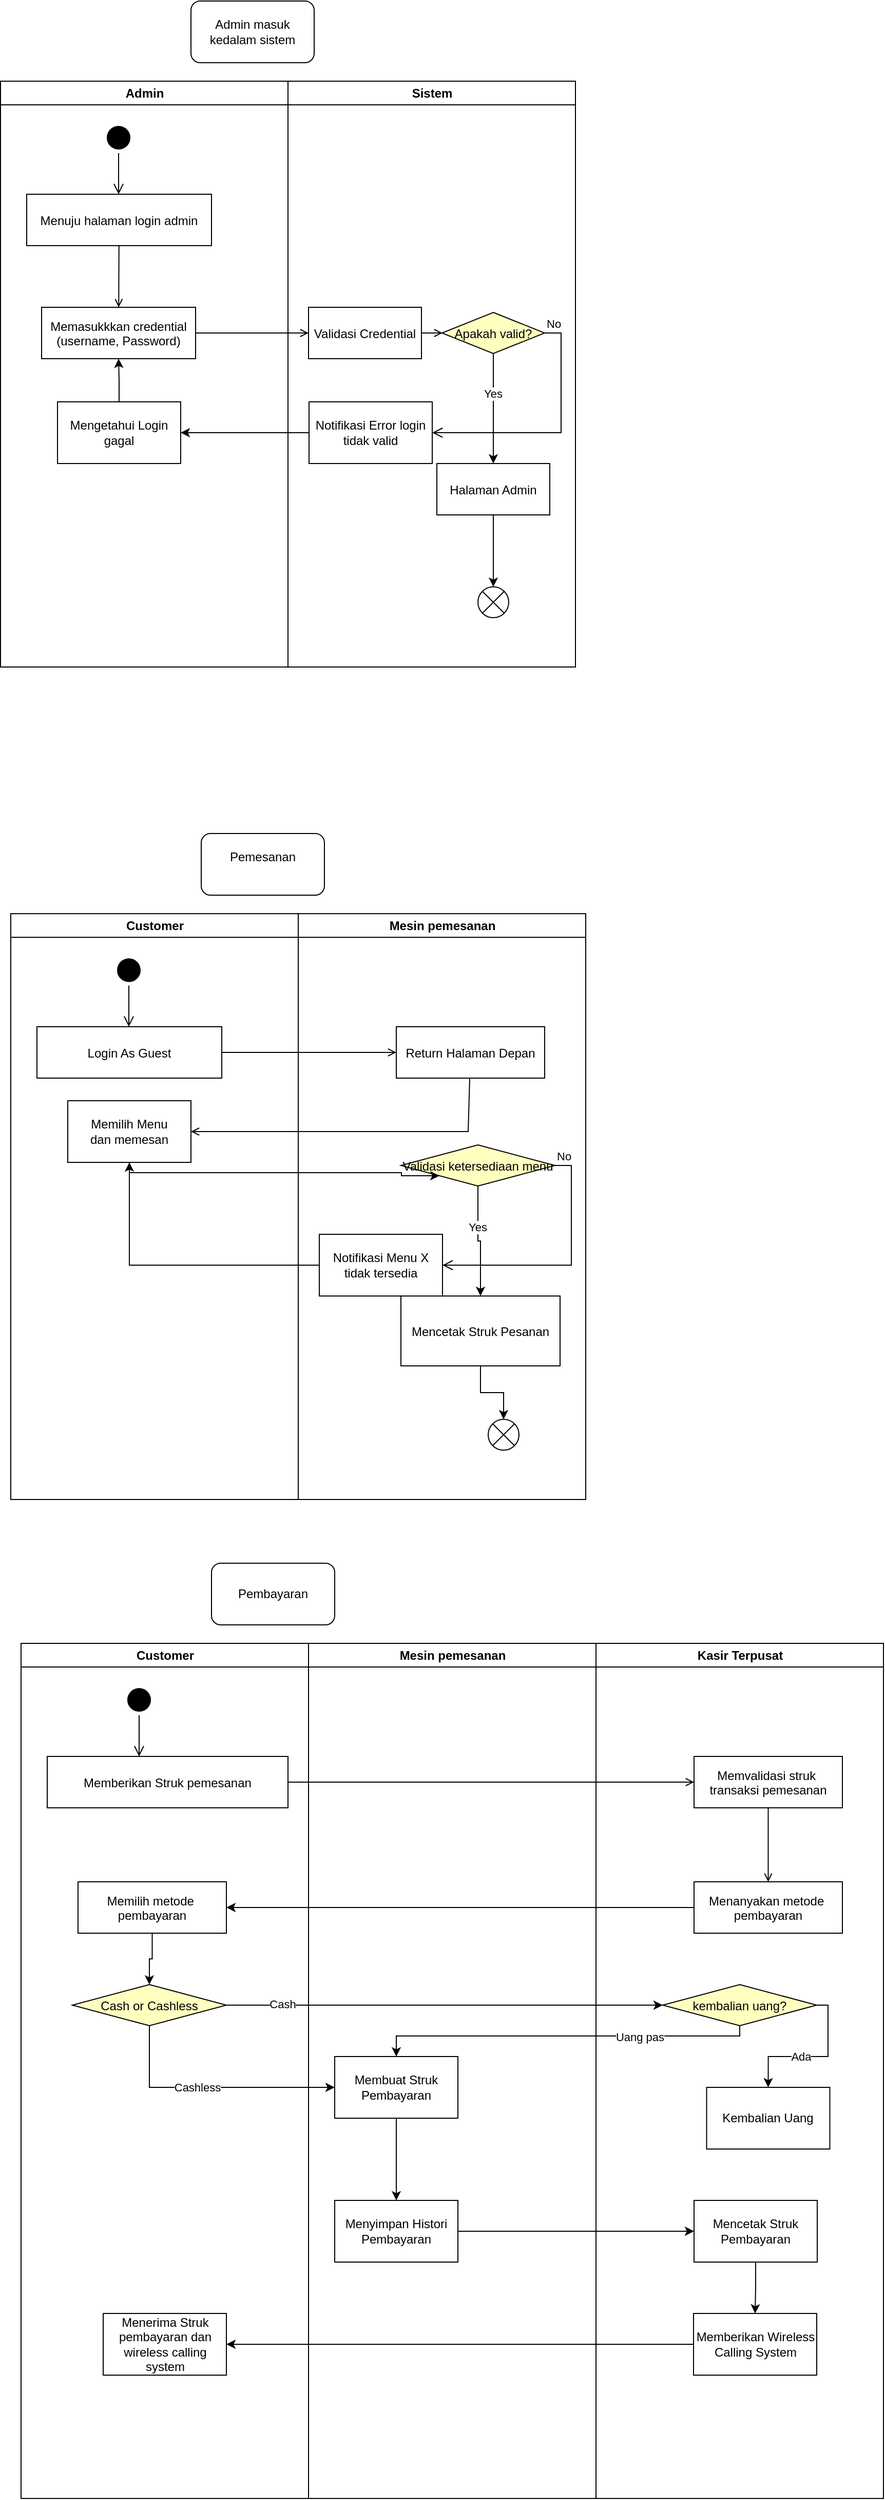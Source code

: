 <mxfile version="24.5.4" type="github">
  <diagram name="Page-1" id="e7e014a7-5840-1c2e-5031-d8a46d1fe8dd">
    <mxGraphModel dx="1083" dy="1140" grid="1" gridSize="10" guides="1" tooltips="1" connect="1" arrows="1" fold="1" page="1" pageScale="1" pageWidth="1169" pageHeight="826" background="none" math="0" shadow="0">
      <root>
        <mxCell id="0" />
        <mxCell id="1" parent="0" />
        <mxCell id="2" value="Admin" style="swimlane;whiteSpace=wrap" parent="1" vertex="1">
          <mxGeometry x="164.5" y="128" width="280" height="570" as="geometry" />
        </mxCell>
        <mxCell id="5" value="" style="ellipse;shape=startState;fillColor=#000000;strokeColor=#000000;" parent="2" vertex="1">
          <mxGeometry x="100" y="40" width="30" height="30" as="geometry" />
        </mxCell>
        <mxCell id="6" value="" style="edgeStyle=elbowEdgeStyle;elbow=horizontal;verticalAlign=bottom;endArrow=open;endSize=8;strokeColor=#000000;endFill=1;rounded=0" parent="2" source="5" target="7" edge="1">
          <mxGeometry x="100" y="40" as="geometry">
            <mxPoint x="115" y="110" as="targetPoint" />
          </mxGeometry>
        </mxCell>
        <mxCell id="7" value="Menuju halaman login admin" style="" parent="2" vertex="1">
          <mxGeometry x="25.5" y="110" width="180" height="50" as="geometry" />
        </mxCell>
        <mxCell id="8" value="Memasukkkan credential&#xa;(username, Password)" style="" parent="2" vertex="1">
          <mxGeometry x="40" y="220" width="150" height="50" as="geometry" />
        </mxCell>
        <mxCell id="9" value="" style="endArrow=open;strokeColor=#000000;endFill=1;rounded=0" parent="2" source="7" target="8" edge="1">
          <mxGeometry relative="1" as="geometry" />
        </mxCell>
        <mxCell id="61nnyF0SAe8KExcpdTgd-51" style="edgeStyle=orthogonalEdgeStyle;rounded=0;orthogonalLoop=1;jettySize=auto;html=1;" edge="1" parent="2" source="61nnyF0SAe8KExcpdTgd-46" target="8">
          <mxGeometry relative="1" as="geometry" />
        </mxCell>
        <mxCell id="61nnyF0SAe8KExcpdTgd-46" value="Mengetahui Login gagal" style="rounded=0;whiteSpace=wrap;html=1;" vertex="1" parent="2">
          <mxGeometry x="55.5" y="312" width="120" height="60" as="geometry" />
        </mxCell>
        <mxCell id="3" value="Sistem" style="swimlane;whiteSpace=wrap" parent="1" vertex="1">
          <mxGeometry x="444.5" y="128" width="280" height="570" as="geometry" />
        </mxCell>
        <mxCell id="16" value="Validasi Credential" style="" parent="3" vertex="1">
          <mxGeometry x="20" y="220" width="110" height="50" as="geometry" />
        </mxCell>
        <mxCell id="61nnyF0SAe8KExcpdTgd-53" style="edgeStyle=orthogonalEdgeStyle;rounded=0;orthogonalLoop=1;jettySize=auto;html=1;entryX=0.5;entryY=0;entryDx=0;entryDy=0;" edge="1" parent="3" source="18" target="61nnyF0SAe8KExcpdTgd-52">
          <mxGeometry relative="1" as="geometry" />
        </mxCell>
        <mxCell id="18" value="Halaman Admin" style="" parent="3" vertex="1">
          <mxGeometry x="145" y="372" width="110" height="50" as="geometry" />
        </mxCell>
        <mxCell id="61nnyF0SAe8KExcpdTgd-49" style="edgeStyle=orthogonalEdgeStyle;rounded=0;orthogonalLoop=1;jettySize=auto;html=1;" edge="1" parent="3" source="21" target="18">
          <mxGeometry relative="1" as="geometry" />
        </mxCell>
        <mxCell id="61nnyF0SAe8KExcpdTgd-50" value="Yes" style="edgeLabel;html=1;align=center;verticalAlign=middle;resizable=0;points=[];" vertex="1" connectable="0" parent="61nnyF0SAe8KExcpdTgd-49">
          <mxGeometry x="-0.274" y="-1" relative="1" as="geometry">
            <mxPoint as="offset" />
          </mxGeometry>
        </mxCell>
        <mxCell id="21" value="Apakah valid?" style="rhombus;fillColor=#ffffc0;strokeColor=#000000;" parent="3" vertex="1">
          <mxGeometry x="150" y="225" width="100" height="40" as="geometry" />
        </mxCell>
        <mxCell id="24" value="" style="endArrow=open;strokeColor=#000000;endFill=1;rounded=0" parent="3" source="16" edge="1">
          <mxGeometry relative="1" as="geometry">
            <mxPoint x="150.5" y="245" as="targetPoint" />
          </mxGeometry>
        </mxCell>
        <mxCell id="22" value="No" style="edgeStyle=elbowEdgeStyle;elbow=horizontal;align=left;verticalAlign=bottom;endArrow=open;endSize=8;strokeColor=#000000;exitX=1;exitY=0.5;endFill=1;rounded=0;exitDx=0;exitDy=0;entryX=1;entryY=0.5;entryDx=0;entryDy=0;" parent="3" source="21" target="61nnyF0SAe8KExcpdTgd-45" edge="1">
          <mxGeometry x="-1" relative="1" as="geometry">
            <mxPoint x="107" y="358.5" as="targetPoint" />
            <Array as="points">
              <mxPoint x="266" y="227" />
            </Array>
            <mxPoint x="250" y="260" as="sourcePoint" />
          </mxGeometry>
        </mxCell>
        <mxCell id="61nnyF0SAe8KExcpdTgd-45" value="Notifikasi Error login tidak valid" style="rounded=0;whiteSpace=wrap;html=1;" vertex="1" parent="3">
          <mxGeometry x="20.5" y="312" width="120" height="60" as="geometry" />
        </mxCell>
        <mxCell id="61nnyF0SAe8KExcpdTgd-52" value="" style="shape=sumEllipse;perimeter=ellipsePerimeter;html=1;backgroundOutline=1;" vertex="1" parent="3">
          <mxGeometry x="185" y="492" width="30" height="30" as="geometry" />
        </mxCell>
        <mxCell id="61nnyF0SAe8KExcpdTgd-41" value="Admin masuk kedalam sistem" style="rounded=1;whiteSpace=wrap;html=1;" vertex="1" parent="1">
          <mxGeometry x="350" y="50" width="120" height="60" as="geometry" />
        </mxCell>
        <mxCell id="11" value="" style="endArrow=open;strokeColor=#000000;endFill=1;rounded=0;exitX=1;exitY=0.5;exitDx=0;exitDy=0;entryX=0;entryY=0.5;entryDx=0;entryDy=0;" parent="1" source="8" target="16" edge="1">
          <mxGeometry relative="1" as="geometry">
            <mxPoint x="420" y="420" as="targetPoint" />
            <Array as="points">
              <mxPoint x="420" y="373" />
            </Array>
          </mxGeometry>
        </mxCell>
        <mxCell id="61nnyF0SAe8KExcpdTgd-47" style="edgeStyle=orthogonalEdgeStyle;rounded=0;orthogonalLoop=1;jettySize=auto;html=1;entryX=1;entryY=0.5;entryDx=0;entryDy=0;" edge="1" parent="1" source="61nnyF0SAe8KExcpdTgd-45" target="61nnyF0SAe8KExcpdTgd-46">
          <mxGeometry relative="1" as="geometry" />
        </mxCell>
        <mxCell id="61nnyF0SAe8KExcpdTgd-76" value="Customer" style="swimlane;whiteSpace=wrap" vertex="1" parent="1">
          <mxGeometry x="174.5" y="938" width="280" height="570" as="geometry" />
        </mxCell>
        <mxCell id="61nnyF0SAe8KExcpdTgd-77" value="" style="ellipse;shape=startState;fillColor=#000000;strokeColor=#000000;" vertex="1" parent="61nnyF0SAe8KExcpdTgd-76">
          <mxGeometry x="100" y="40" width="30" height="30" as="geometry" />
        </mxCell>
        <mxCell id="61nnyF0SAe8KExcpdTgd-78" value="" style="edgeStyle=elbowEdgeStyle;elbow=horizontal;verticalAlign=bottom;endArrow=open;endSize=8;strokeColor=#000000;endFill=1;rounded=0" edge="1" parent="61nnyF0SAe8KExcpdTgd-76" source="61nnyF0SAe8KExcpdTgd-77" target="61nnyF0SAe8KExcpdTgd-79">
          <mxGeometry x="100" y="40" as="geometry">
            <mxPoint x="115" y="110" as="targetPoint" />
          </mxGeometry>
        </mxCell>
        <mxCell id="61nnyF0SAe8KExcpdTgd-79" value="Login As Guest" style="" vertex="1" parent="61nnyF0SAe8KExcpdTgd-76">
          <mxGeometry x="25.5" y="110" width="180" height="50" as="geometry" />
        </mxCell>
        <mxCell id="61nnyF0SAe8KExcpdTgd-99" value="Memilih Menu&lt;div&gt;dan memesan&lt;/div&gt;" style="rounded=0;whiteSpace=wrap;html=1;" vertex="1" parent="61nnyF0SAe8KExcpdTgd-76">
          <mxGeometry x="55.5" y="182" width="120" height="60" as="geometry" />
        </mxCell>
        <mxCell id="61nnyF0SAe8KExcpdTgd-84" value="Mesin pemesanan" style="swimlane;whiteSpace=wrap" vertex="1" parent="1">
          <mxGeometry x="454.5" y="938" width="280" height="570" as="geometry" />
        </mxCell>
        <mxCell id="61nnyF0SAe8KExcpdTgd-85" value="Return Halaman Depan" style="" vertex="1" parent="61nnyF0SAe8KExcpdTgd-84">
          <mxGeometry x="95.5" y="110" width="144.5" height="50" as="geometry" />
        </mxCell>
        <mxCell id="61nnyF0SAe8KExcpdTgd-86" style="edgeStyle=orthogonalEdgeStyle;rounded=0;orthogonalLoop=1;jettySize=auto;html=1;entryX=0.5;entryY=0;entryDx=0;entryDy=0;" edge="1" parent="61nnyF0SAe8KExcpdTgd-84" source="61nnyF0SAe8KExcpdTgd-87" target="61nnyF0SAe8KExcpdTgd-94">
          <mxGeometry relative="1" as="geometry" />
        </mxCell>
        <mxCell id="61nnyF0SAe8KExcpdTgd-87" value="Mencetak Struk Pesanan" style="" vertex="1" parent="61nnyF0SAe8KExcpdTgd-84">
          <mxGeometry x="100" y="372" width="155" height="68" as="geometry" />
        </mxCell>
        <mxCell id="61nnyF0SAe8KExcpdTgd-88" style="edgeStyle=orthogonalEdgeStyle;rounded=0;orthogonalLoop=1;jettySize=auto;html=1;" edge="1" parent="61nnyF0SAe8KExcpdTgd-84" source="61nnyF0SAe8KExcpdTgd-90" target="61nnyF0SAe8KExcpdTgd-87">
          <mxGeometry relative="1" as="geometry" />
        </mxCell>
        <mxCell id="61nnyF0SAe8KExcpdTgd-89" value="Yes" style="edgeLabel;html=1;align=center;verticalAlign=middle;resizable=0;points=[];" vertex="1" connectable="0" parent="61nnyF0SAe8KExcpdTgd-88">
          <mxGeometry x="-0.274" y="-1" relative="1" as="geometry">
            <mxPoint as="offset" />
          </mxGeometry>
        </mxCell>
        <mxCell id="61nnyF0SAe8KExcpdTgd-90" value="Validasi ketersediaan menu" style="rhombus;fillColor=#ffffc0;strokeColor=#000000;" vertex="1" parent="61nnyF0SAe8KExcpdTgd-84">
          <mxGeometry x="100" y="225" width="150" height="40" as="geometry" />
        </mxCell>
        <mxCell id="61nnyF0SAe8KExcpdTgd-91" value="" style="endArrow=open;strokeColor=#000000;endFill=1;rounded=0" edge="1" parent="61nnyF0SAe8KExcpdTgd-84" source="61nnyF0SAe8KExcpdTgd-85">
          <mxGeometry relative="1" as="geometry">
            <mxPoint x="-104.5" y="212" as="targetPoint" />
            <Array as="points">
              <mxPoint x="165.5" y="212" />
            </Array>
          </mxGeometry>
        </mxCell>
        <mxCell id="61nnyF0SAe8KExcpdTgd-92" value="No" style="edgeStyle=elbowEdgeStyle;elbow=horizontal;align=left;verticalAlign=bottom;endArrow=open;endSize=8;strokeColor=#000000;exitX=1;exitY=0.5;endFill=1;rounded=0;exitDx=0;exitDy=0;entryX=1;entryY=0.5;entryDx=0;entryDy=0;" edge="1" parent="61nnyF0SAe8KExcpdTgd-84" source="61nnyF0SAe8KExcpdTgd-90" target="61nnyF0SAe8KExcpdTgd-93">
          <mxGeometry x="-1" relative="1" as="geometry">
            <mxPoint x="107" y="358.5" as="targetPoint" />
            <Array as="points">
              <mxPoint x="266" y="227" />
            </Array>
            <mxPoint x="250" y="260" as="sourcePoint" />
          </mxGeometry>
        </mxCell>
        <mxCell id="61nnyF0SAe8KExcpdTgd-93" value="Notifikasi Menu X tidak tersedia" style="rounded=0;whiteSpace=wrap;html=1;" vertex="1" parent="61nnyF0SAe8KExcpdTgd-84">
          <mxGeometry x="20.5" y="312" width="120" height="60" as="geometry" />
        </mxCell>
        <mxCell id="61nnyF0SAe8KExcpdTgd-94" value="" style="shape=sumEllipse;perimeter=ellipsePerimeter;html=1;backgroundOutline=1;" vertex="1" parent="61nnyF0SAe8KExcpdTgd-84">
          <mxGeometry x="185" y="492" width="30" height="30" as="geometry" />
        </mxCell>
        <mxCell id="61nnyF0SAe8KExcpdTgd-95" value="Pemesanan&lt;div&gt;&lt;br&gt;&lt;/div&gt;" style="rounded=1;whiteSpace=wrap;html=1;" vertex="1" parent="1">
          <mxGeometry x="360" y="860" width="120" height="60" as="geometry" />
        </mxCell>
        <mxCell id="61nnyF0SAe8KExcpdTgd-97" style="edgeStyle=orthogonalEdgeStyle;rounded=0;orthogonalLoop=1;jettySize=auto;html=1;entryX=0.5;entryY=1;entryDx=0;entryDy=0;" edge="1" parent="1" source="61nnyF0SAe8KExcpdTgd-93" target="61nnyF0SAe8KExcpdTgd-99">
          <mxGeometry relative="1" as="geometry">
            <mxPoint x="350" y="1280" as="targetPoint" />
          </mxGeometry>
        </mxCell>
        <mxCell id="61nnyF0SAe8KExcpdTgd-81" value="" style="endArrow=open;strokeColor=#000000;endFill=1;rounded=0;exitX=1;exitY=0.5;exitDx=0;exitDy=0;entryX=0;entryY=0.5;entryDx=0;entryDy=0;" edge="1" parent="1" source="61nnyF0SAe8KExcpdTgd-79" target="61nnyF0SAe8KExcpdTgd-85">
          <mxGeometry relative="1" as="geometry">
            <mxPoint x="289.614" y="1158" as="targetPoint" />
          </mxGeometry>
        </mxCell>
        <mxCell id="61nnyF0SAe8KExcpdTgd-100" style="edgeStyle=orthogonalEdgeStyle;rounded=0;orthogonalLoop=1;jettySize=auto;html=1;entryX=0;entryY=1;entryDx=0;entryDy=0;" edge="1" parent="1" source="61nnyF0SAe8KExcpdTgd-99" target="61nnyF0SAe8KExcpdTgd-90">
          <mxGeometry relative="1" as="geometry">
            <Array as="points">
              <mxPoint x="290" y="1190" />
              <mxPoint x="555" y="1190" />
              <mxPoint x="555" y="1193" />
            </Array>
          </mxGeometry>
        </mxCell>
        <mxCell id="61nnyF0SAe8KExcpdTgd-101" value="Customer" style="swimlane;whiteSpace=wrap" vertex="1" parent="1">
          <mxGeometry x="184.5" y="1648" width="280" height="832" as="geometry" />
        </mxCell>
        <mxCell id="61nnyF0SAe8KExcpdTgd-102" value="" style="ellipse;shape=startState;fillColor=#000000;strokeColor=#000000;" vertex="1" parent="61nnyF0SAe8KExcpdTgd-101">
          <mxGeometry x="100" y="40" width="30" height="30" as="geometry" />
        </mxCell>
        <mxCell id="61nnyF0SAe8KExcpdTgd-103" value="" style="edgeStyle=elbowEdgeStyle;elbow=horizontal;verticalAlign=bottom;endArrow=open;endSize=8;strokeColor=#000000;endFill=1;rounded=0" edge="1" parent="61nnyF0SAe8KExcpdTgd-101" source="61nnyF0SAe8KExcpdTgd-102" target="61nnyF0SAe8KExcpdTgd-104">
          <mxGeometry x="100" y="40" as="geometry">
            <mxPoint x="115" y="110" as="targetPoint" />
          </mxGeometry>
        </mxCell>
        <mxCell id="61nnyF0SAe8KExcpdTgd-104" value="Memberikan Struk pemesanan" style="" vertex="1" parent="61nnyF0SAe8KExcpdTgd-101">
          <mxGeometry x="25.5" y="110" width="234.5" height="50" as="geometry" />
        </mxCell>
        <mxCell id="61nnyF0SAe8KExcpdTgd-138" style="edgeStyle=orthogonalEdgeStyle;rounded=0;orthogonalLoop=1;jettySize=auto;html=1;" edge="1" parent="61nnyF0SAe8KExcpdTgd-101" source="61nnyF0SAe8KExcpdTgd-134" target="61nnyF0SAe8KExcpdTgd-137">
          <mxGeometry relative="1" as="geometry" />
        </mxCell>
        <mxCell id="61nnyF0SAe8KExcpdTgd-134" value="Memilih metode &#xa;pembayaran" style="" vertex="1" parent="61nnyF0SAe8KExcpdTgd-101">
          <mxGeometry x="55.5" y="232" width="144.5" height="50" as="geometry" />
        </mxCell>
        <mxCell id="61nnyF0SAe8KExcpdTgd-137" value="Cash or Cashless" style="rhombus;fillColor=#ffffc0;strokeColor=#000000;" vertex="1" parent="61nnyF0SAe8KExcpdTgd-101">
          <mxGeometry x="50" y="332" width="150" height="40" as="geometry" />
        </mxCell>
        <mxCell id="61nnyF0SAe8KExcpdTgd-159" value="Menerima Struk pembayaran dan wireless calling&lt;div&gt;system&lt;/div&gt;" style="rounded=0;whiteSpace=wrap;html=1;" vertex="1" parent="61nnyF0SAe8KExcpdTgd-101">
          <mxGeometry x="80" y="652" width="120" height="60" as="geometry" />
        </mxCell>
        <mxCell id="61nnyF0SAe8KExcpdTgd-106" value="Mesin pemesanan" style="swimlane;whiteSpace=wrap" vertex="1" parent="1">
          <mxGeometry x="464.5" y="1648" width="280" height="832" as="geometry" />
        </mxCell>
        <mxCell id="61nnyF0SAe8KExcpdTgd-152" style="edgeStyle=orthogonalEdgeStyle;rounded=0;orthogonalLoop=1;jettySize=auto;html=1;" edge="1" parent="61nnyF0SAe8KExcpdTgd-106" source="61nnyF0SAe8KExcpdTgd-144" target="61nnyF0SAe8KExcpdTgd-151">
          <mxGeometry relative="1" as="geometry" />
        </mxCell>
        <mxCell id="61nnyF0SAe8KExcpdTgd-144" value="Membuat Struk Pembayaran" style="rounded=0;whiteSpace=wrap;html=1;" vertex="1" parent="61nnyF0SAe8KExcpdTgd-106">
          <mxGeometry x="25.5" y="402" width="120" height="60" as="geometry" />
        </mxCell>
        <mxCell id="61nnyF0SAe8KExcpdTgd-151" value="Menyimpan Histori&lt;div&gt;Pembayaran&lt;/div&gt;" style="rounded=0;whiteSpace=wrap;html=1;" vertex="1" parent="61nnyF0SAe8KExcpdTgd-106">
          <mxGeometry x="25.5" y="542" width="120" height="60" as="geometry" />
        </mxCell>
        <mxCell id="61nnyF0SAe8KExcpdTgd-117" value="&lt;div&gt;Pembayaran&lt;/div&gt;" style="rounded=1;whiteSpace=wrap;html=1;" vertex="1" parent="1">
          <mxGeometry x="370" y="1570" width="120" height="60" as="geometry" />
        </mxCell>
        <mxCell id="61nnyF0SAe8KExcpdTgd-119" value="" style="endArrow=open;strokeColor=#000000;endFill=1;rounded=0;exitX=1;exitY=0.5;exitDx=0;exitDy=0;entryX=0;entryY=0.5;entryDx=0;entryDy=0;" edge="1" parent="1" source="61nnyF0SAe8KExcpdTgd-104" target="61nnyF0SAe8KExcpdTgd-122">
          <mxGeometry relative="1" as="geometry">
            <mxPoint x="575" y="1783" as="targetPoint" />
          </mxGeometry>
        </mxCell>
        <mxCell id="61nnyF0SAe8KExcpdTgd-121" value="Kasir Terpusat" style="swimlane;whiteSpace=wrap" vertex="1" parent="1">
          <mxGeometry x="744.5" y="1648" width="280" height="832" as="geometry" />
        </mxCell>
        <mxCell id="61nnyF0SAe8KExcpdTgd-122" value="Memvalidasi struk &#xa;transaksi pemesanan" style="" vertex="1" parent="61nnyF0SAe8KExcpdTgd-121">
          <mxGeometry x="95.5" y="110" width="144.5" height="50" as="geometry" />
        </mxCell>
        <mxCell id="61nnyF0SAe8KExcpdTgd-128" value="" style="endArrow=open;strokeColor=#000000;endFill=1;rounded=0;entryX=0.5;entryY=0;entryDx=0;entryDy=0;" edge="1" parent="61nnyF0SAe8KExcpdTgd-121" source="61nnyF0SAe8KExcpdTgd-122" target="61nnyF0SAe8KExcpdTgd-132">
          <mxGeometry relative="1" as="geometry">
            <mxPoint x="-104.5" y="212" as="targetPoint" />
            <Array as="points" />
          </mxGeometry>
        </mxCell>
        <mxCell id="61nnyF0SAe8KExcpdTgd-132" value="Menanyakan metode &#xa;pembayaran" style="" vertex="1" parent="61nnyF0SAe8KExcpdTgd-121">
          <mxGeometry x="95.5" y="232" width="144.5" height="50" as="geometry" />
        </mxCell>
        <mxCell id="61nnyF0SAe8KExcpdTgd-149" style="edgeStyle=orthogonalEdgeStyle;rounded=0;orthogonalLoop=1;jettySize=auto;html=1;entryX=0.5;entryY=0;entryDx=0;entryDy=0;" edge="1" parent="61nnyF0SAe8KExcpdTgd-121" source="61nnyF0SAe8KExcpdTgd-141" target="61nnyF0SAe8KExcpdTgd-147">
          <mxGeometry relative="1" as="geometry">
            <Array as="points">
              <mxPoint x="226" y="352" />
              <mxPoint x="226" y="402" />
              <mxPoint x="168" y="402" />
            </Array>
          </mxGeometry>
        </mxCell>
        <mxCell id="61nnyF0SAe8KExcpdTgd-150" value="Ada" style="edgeLabel;html=1;align=center;verticalAlign=middle;resizable=0;points=[];" vertex="1" connectable="0" parent="61nnyF0SAe8KExcpdTgd-149">
          <mxGeometry x="0.18" relative="1" as="geometry">
            <mxPoint as="offset" />
          </mxGeometry>
        </mxCell>
        <mxCell id="61nnyF0SAe8KExcpdTgd-141" value="kembalian uang?" style="rhombus;fillColor=#ffffc0;strokeColor=#000000;" vertex="1" parent="61nnyF0SAe8KExcpdTgd-121">
          <mxGeometry x="65" y="332" width="150" height="40" as="geometry" />
        </mxCell>
        <mxCell id="61nnyF0SAe8KExcpdTgd-147" value="Kembalian Uang" style="rounded=0;whiteSpace=wrap;html=1;" vertex="1" parent="61nnyF0SAe8KExcpdTgd-121">
          <mxGeometry x="107.75" y="432" width="120" height="60" as="geometry" />
        </mxCell>
        <mxCell id="61nnyF0SAe8KExcpdTgd-158" style="edgeStyle=orthogonalEdgeStyle;rounded=0;orthogonalLoop=1;jettySize=auto;html=1;" edge="1" parent="61nnyF0SAe8KExcpdTgd-121" source="61nnyF0SAe8KExcpdTgd-155" target="61nnyF0SAe8KExcpdTgd-157">
          <mxGeometry relative="1" as="geometry" />
        </mxCell>
        <mxCell id="61nnyF0SAe8KExcpdTgd-155" value="Mencetak Struk&lt;div&gt;Pembayaran&lt;/div&gt;" style="rounded=0;whiteSpace=wrap;html=1;" vertex="1" parent="61nnyF0SAe8KExcpdTgd-121">
          <mxGeometry x="95.5" y="542" width="120" height="60" as="geometry" />
        </mxCell>
        <mxCell id="61nnyF0SAe8KExcpdTgd-157" value="Memberikan Wireless&lt;div&gt;Calling System&lt;/div&gt;" style="rounded=0;whiteSpace=wrap;html=1;" vertex="1" parent="61nnyF0SAe8KExcpdTgd-121">
          <mxGeometry x="95" y="652" width="120" height="60" as="geometry" />
        </mxCell>
        <mxCell id="61nnyF0SAe8KExcpdTgd-136" style="edgeStyle=orthogonalEdgeStyle;rounded=0;orthogonalLoop=1;jettySize=auto;html=1;entryX=1;entryY=0.5;entryDx=0;entryDy=0;" edge="1" parent="1" source="61nnyF0SAe8KExcpdTgd-132" target="61nnyF0SAe8KExcpdTgd-134">
          <mxGeometry relative="1" as="geometry" />
        </mxCell>
        <mxCell id="61nnyF0SAe8KExcpdTgd-142" style="edgeStyle=orthogonalEdgeStyle;rounded=0;orthogonalLoop=1;jettySize=auto;html=1;entryX=0;entryY=0.5;entryDx=0;entryDy=0;" edge="1" parent="1" source="61nnyF0SAe8KExcpdTgd-137" target="61nnyF0SAe8KExcpdTgd-141">
          <mxGeometry relative="1" as="geometry">
            <mxPoint x="800" y="2000" as="targetPoint" />
          </mxGeometry>
        </mxCell>
        <mxCell id="61nnyF0SAe8KExcpdTgd-143" value="Cash" style="edgeLabel;html=1;align=center;verticalAlign=middle;resizable=0;points=[];" vertex="1" connectable="0" parent="61nnyF0SAe8KExcpdTgd-142">
          <mxGeometry x="-0.744" y="1" relative="1" as="geometry">
            <mxPoint as="offset" />
          </mxGeometry>
        </mxCell>
        <mxCell id="61nnyF0SAe8KExcpdTgd-145" style="edgeStyle=orthogonalEdgeStyle;rounded=0;orthogonalLoop=1;jettySize=auto;html=1;" edge="1" parent="1" source="61nnyF0SAe8KExcpdTgd-141" target="61nnyF0SAe8KExcpdTgd-144">
          <mxGeometry relative="1" as="geometry">
            <Array as="points">
              <mxPoint x="884" y="2030" />
            </Array>
          </mxGeometry>
        </mxCell>
        <mxCell id="61nnyF0SAe8KExcpdTgd-146" value="Uang pas" style="edgeLabel;html=1;align=center;verticalAlign=middle;resizable=0;points=[];" vertex="1" connectable="0" parent="61nnyF0SAe8KExcpdTgd-145">
          <mxGeometry x="-0.411" y="1" relative="1" as="geometry">
            <mxPoint as="offset" />
          </mxGeometry>
        </mxCell>
        <mxCell id="61nnyF0SAe8KExcpdTgd-153" style="edgeStyle=orthogonalEdgeStyle;rounded=0;orthogonalLoop=1;jettySize=auto;html=1;entryX=0;entryY=0.5;entryDx=0;entryDy=0;" edge="1" parent="1" source="61nnyF0SAe8KExcpdTgd-137" target="61nnyF0SAe8KExcpdTgd-144">
          <mxGeometry relative="1" as="geometry">
            <Array as="points">
              <mxPoint x="309" y="2080" />
            </Array>
          </mxGeometry>
        </mxCell>
        <mxCell id="61nnyF0SAe8KExcpdTgd-154" value="Cashless" style="edgeLabel;html=1;align=center;verticalAlign=middle;resizable=0;points=[];" vertex="1" connectable="0" parent="61nnyF0SAe8KExcpdTgd-153">
          <mxGeometry x="-0.116" relative="1" as="geometry">
            <mxPoint as="offset" />
          </mxGeometry>
        </mxCell>
        <mxCell id="61nnyF0SAe8KExcpdTgd-156" style="edgeStyle=orthogonalEdgeStyle;rounded=0;orthogonalLoop=1;jettySize=auto;html=1;entryX=0;entryY=0.5;entryDx=0;entryDy=0;" edge="1" parent="1" source="61nnyF0SAe8KExcpdTgd-151" target="61nnyF0SAe8KExcpdTgd-155">
          <mxGeometry relative="1" as="geometry" />
        </mxCell>
        <mxCell id="61nnyF0SAe8KExcpdTgd-160" style="edgeStyle=orthogonalEdgeStyle;rounded=0;orthogonalLoop=1;jettySize=auto;html=1;entryX=1;entryY=0.5;entryDx=0;entryDy=0;" edge="1" parent="1" source="61nnyF0SAe8KExcpdTgd-157" target="61nnyF0SAe8KExcpdTgd-159">
          <mxGeometry relative="1" as="geometry" />
        </mxCell>
      </root>
    </mxGraphModel>
  </diagram>
</mxfile>
